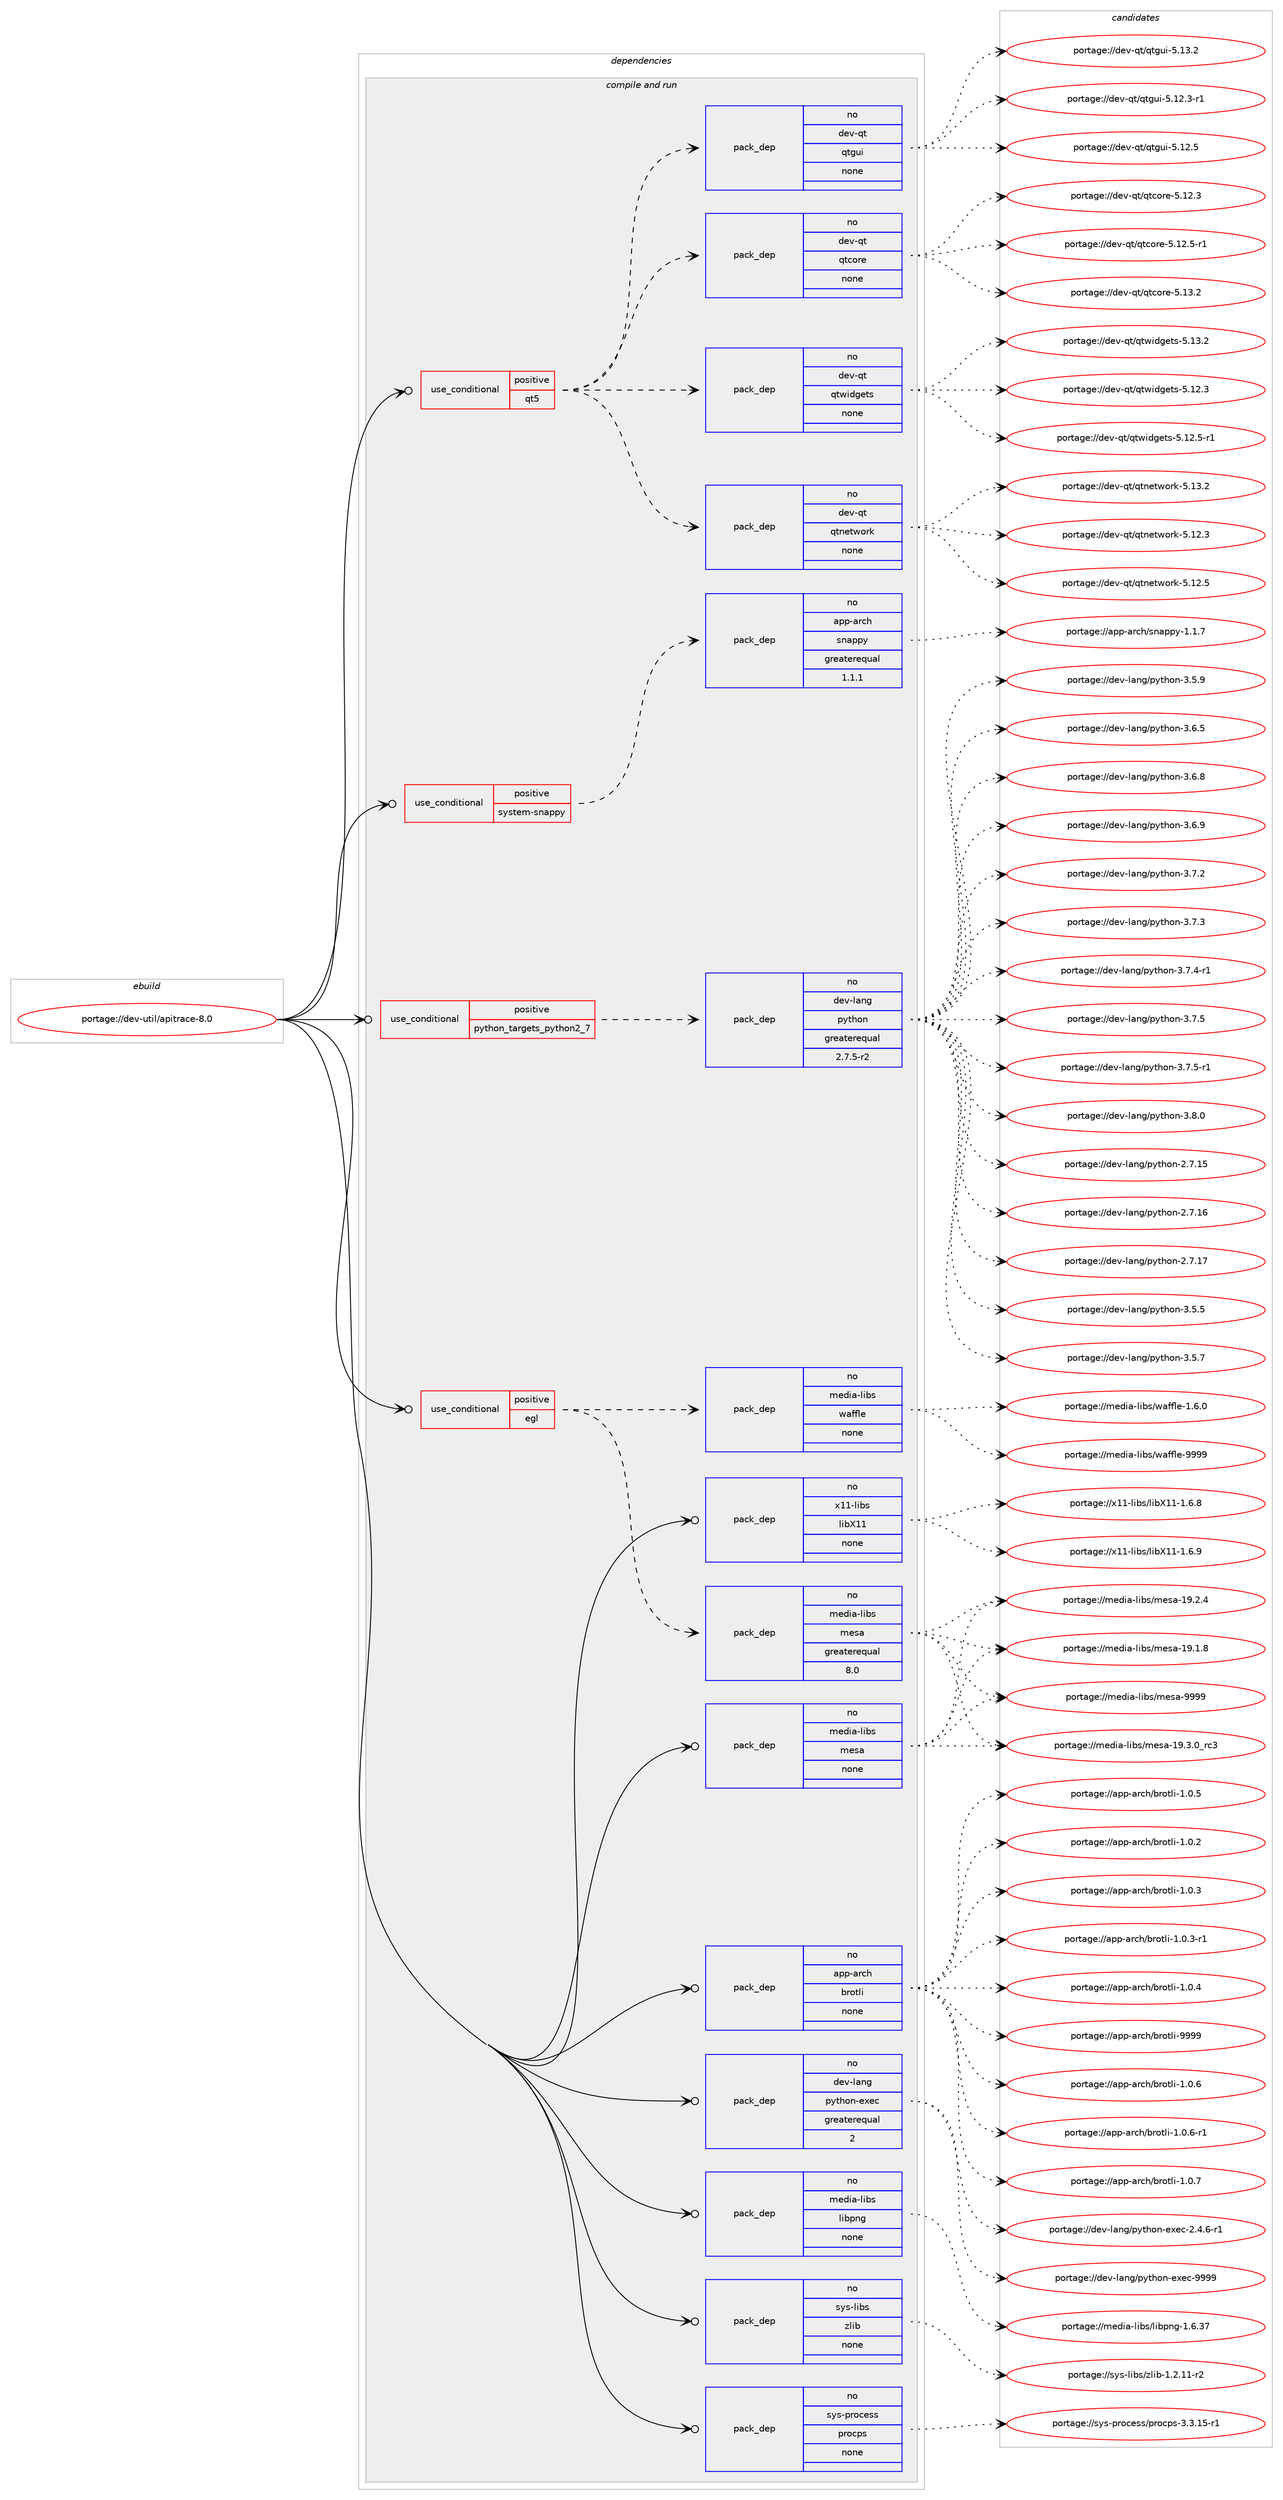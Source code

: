 digraph prolog {

# *************
# Graph options
# *************

newrank=true;
concentrate=true;
compound=true;
graph [rankdir=LR,fontname=Helvetica,fontsize=10,ranksep=1.5];#, ranksep=2.5, nodesep=0.2];
edge  [arrowhead=vee];
node  [fontname=Helvetica,fontsize=10];

# **********
# The ebuild
# **********

subgraph cluster_leftcol {
color=gray;
rank=same;
label=<<i>ebuild</i>>;
id [label="portage://dev-util/apitrace-8.0", color=red, width=4, href="../dev-util/apitrace-8.0.svg"];
}

# ****************
# The dependencies
# ****************

subgraph cluster_midcol {
color=gray;
label=<<i>dependencies</i>>;
subgraph cluster_compile {
fillcolor="#eeeeee";
style=filled;
label=<<i>compile</i>>;
}
subgraph cluster_compileandrun {
fillcolor="#eeeeee";
style=filled;
label=<<i>compile and run</i>>;
subgraph cond70289 {
dependency258684 [label=<<TABLE BORDER="0" CELLBORDER="1" CELLSPACING="0" CELLPADDING="4"><TR><TD ROWSPAN="3" CELLPADDING="10">use_conditional</TD></TR><TR><TD>positive</TD></TR><TR><TD>egl</TD></TR></TABLE>>, shape=none, color=red];
subgraph pack184785 {
dependency258685 [label=<<TABLE BORDER="0" CELLBORDER="1" CELLSPACING="0" CELLPADDING="4" WIDTH="220"><TR><TD ROWSPAN="6" CELLPADDING="30">pack_dep</TD></TR><TR><TD WIDTH="110">no</TD></TR><TR><TD>media-libs</TD></TR><TR><TD>mesa</TD></TR><TR><TD>greaterequal</TD></TR><TR><TD>8.0</TD></TR></TABLE>>, shape=none, color=blue];
}
dependency258684:e -> dependency258685:w [weight=20,style="dashed",arrowhead="vee"];
subgraph pack184786 {
dependency258686 [label=<<TABLE BORDER="0" CELLBORDER="1" CELLSPACING="0" CELLPADDING="4" WIDTH="220"><TR><TD ROWSPAN="6" CELLPADDING="30">pack_dep</TD></TR><TR><TD WIDTH="110">no</TD></TR><TR><TD>media-libs</TD></TR><TR><TD>waffle</TD></TR><TR><TD>none</TD></TR><TR><TD></TD></TR></TABLE>>, shape=none, color=blue];
}
dependency258684:e -> dependency258686:w [weight=20,style="dashed",arrowhead="vee"];
}
id:e -> dependency258684:w [weight=20,style="solid",arrowhead="odotvee"];
subgraph cond70290 {
dependency258687 [label=<<TABLE BORDER="0" CELLBORDER="1" CELLSPACING="0" CELLPADDING="4"><TR><TD ROWSPAN="3" CELLPADDING="10">use_conditional</TD></TR><TR><TD>positive</TD></TR><TR><TD>python_targets_python2_7</TD></TR></TABLE>>, shape=none, color=red];
subgraph pack184787 {
dependency258688 [label=<<TABLE BORDER="0" CELLBORDER="1" CELLSPACING="0" CELLPADDING="4" WIDTH="220"><TR><TD ROWSPAN="6" CELLPADDING="30">pack_dep</TD></TR><TR><TD WIDTH="110">no</TD></TR><TR><TD>dev-lang</TD></TR><TR><TD>python</TD></TR><TR><TD>greaterequal</TD></TR><TR><TD>2.7.5-r2</TD></TR></TABLE>>, shape=none, color=blue];
}
dependency258687:e -> dependency258688:w [weight=20,style="dashed",arrowhead="vee"];
}
id:e -> dependency258687:w [weight=20,style="solid",arrowhead="odotvee"];
subgraph cond70291 {
dependency258689 [label=<<TABLE BORDER="0" CELLBORDER="1" CELLSPACING="0" CELLPADDING="4"><TR><TD ROWSPAN="3" CELLPADDING="10">use_conditional</TD></TR><TR><TD>positive</TD></TR><TR><TD>qt5</TD></TR></TABLE>>, shape=none, color=red];
subgraph pack184788 {
dependency258690 [label=<<TABLE BORDER="0" CELLBORDER="1" CELLSPACING="0" CELLPADDING="4" WIDTH="220"><TR><TD ROWSPAN="6" CELLPADDING="30">pack_dep</TD></TR><TR><TD WIDTH="110">no</TD></TR><TR><TD>dev-qt</TD></TR><TR><TD>qtcore</TD></TR><TR><TD>none</TD></TR><TR><TD></TD></TR></TABLE>>, shape=none, color=blue];
}
dependency258689:e -> dependency258690:w [weight=20,style="dashed",arrowhead="vee"];
subgraph pack184789 {
dependency258691 [label=<<TABLE BORDER="0" CELLBORDER="1" CELLSPACING="0" CELLPADDING="4" WIDTH="220"><TR><TD ROWSPAN="6" CELLPADDING="30">pack_dep</TD></TR><TR><TD WIDTH="110">no</TD></TR><TR><TD>dev-qt</TD></TR><TR><TD>qtgui</TD></TR><TR><TD>none</TD></TR><TR><TD></TD></TR></TABLE>>, shape=none, color=blue];
}
dependency258689:e -> dependency258691:w [weight=20,style="dashed",arrowhead="vee"];
subgraph pack184790 {
dependency258692 [label=<<TABLE BORDER="0" CELLBORDER="1" CELLSPACING="0" CELLPADDING="4" WIDTH="220"><TR><TD ROWSPAN="6" CELLPADDING="30">pack_dep</TD></TR><TR><TD WIDTH="110">no</TD></TR><TR><TD>dev-qt</TD></TR><TR><TD>qtnetwork</TD></TR><TR><TD>none</TD></TR><TR><TD></TD></TR></TABLE>>, shape=none, color=blue];
}
dependency258689:e -> dependency258692:w [weight=20,style="dashed",arrowhead="vee"];
subgraph pack184791 {
dependency258693 [label=<<TABLE BORDER="0" CELLBORDER="1" CELLSPACING="0" CELLPADDING="4" WIDTH="220"><TR><TD ROWSPAN="6" CELLPADDING="30">pack_dep</TD></TR><TR><TD WIDTH="110">no</TD></TR><TR><TD>dev-qt</TD></TR><TR><TD>qtwidgets</TD></TR><TR><TD>none</TD></TR><TR><TD></TD></TR></TABLE>>, shape=none, color=blue];
}
dependency258689:e -> dependency258693:w [weight=20,style="dashed",arrowhead="vee"];
}
id:e -> dependency258689:w [weight=20,style="solid",arrowhead="odotvee"];
subgraph cond70292 {
dependency258694 [label=<<TABLE BORDER="0" CELLBORDER="1" CELLSPACING="0" CELLPADDING="4"><TR><TD ROWSPAN="3" CELLPADDING="10">use_conditional</TD></TR><TR><TD>positive</TD></TR><TR><TD>system-snappy</TD></TR></TABLE>>, shape=none, color=red];
subgraph pack184792 {
dependency258695 [label=<<TABLE BORDER="0" CELLBORDER="1" CELLSPACING="0" CELLPADDING="4" WIDTH="220"><TR><TD ROWSPAN="6" CELLPADDING="30">pack_dep</TD></TR><TR><TD WIDTH="110">no</TD></TR><TR><TD>app-arch</TD></TR><TR><TD>snappy</TD></TR><TR><TD>greaterequal</TD></TR><TR><TD>1.1.1</TD></TR></TABLE>>, shape=none, color=blue];
}
dependency258694:e -> dependency258695:w [weight=20,style="dashed",arrowhead="vee"];
}
id:e -> dependency258694:w [weight=20,style="solid",arrowhead="odotvee"];
subgraph pack184793 {
dependency258696 [label=<<TABLE BORDER="0" CELLBORDER="1" CELLSPACING="0" CELLPADDING="4" WIDTH="220"><TR><TD ROWSPAN="6" CELLPADDING="30">pack_dep</TD></TR><TR><TD WIDTH="110">no</TD></TR><TR><TD>app-arch</TD></TR><TR><TD>brotli</TD></TR><TR><TD>none</TD></TR><TR><TD></TD></TR></TABLE>>, shape=none, color=blue];
}
id:e -> dependency258696:w [weight=20,style="solid",arrowhead="odotvee"];
subgraph pack184794 {
dependency258697 [label=<<TABLE BORDER="0" CELLBORDER="1" CELLSPACING="0" CELLPADDING="4" WIDTH="220"><TR><TD ROWSPAN="6" CELLPADDING="30">pack_dep</TD></TR><TR><TD WIDTH="110">no</TD></TR><TR><TD>dev-lang</TD></TR><TR><TD>python-exec</TD></TR><TR><TD>greaterequal</TD></TR><TR><TD>2</TD></TR></TABLE>>, shape=none, color=blue];
}
id:e -> dependency258697:w [weight=20,style="solid",arrowhead="odotvee"];
subgraph pack184795 {
dependency258698 [label=<<TABLE BORDER="0" CELLBORDER="1" CELLSPACING="0" CELLPADDING="4" WIDTH="220"><TR><TD ROWSPAN="6" CELLPADDING="30">pack_dep</TD></TR><TR><TD WIDTH="110">no</TD></TR><TR><TD>media-libs</TD></TR><TR><TD>libpng</TD></TR><TR><TD>none</TD></TR><TR><TD></TD></TR></TABLE>>, shape=none, color=blue];
}
id:e -> dependency258698:w [weight=20,style="solid",arrowhead="odotvee"];
subgraph pack184796 {
dependency258699 [label=<<TABLE BORDER="0" CELLBORDER="1" CELLSPACING="0" CELLPADDING="4" WIDTH="220"><TR><TD ROWSPAN="6" CELLPADDING="30">pack_dep</TD></TR><TR><TD WIDTH="110">no</TD></TR><TR><TD>media-libs</TD></TR><TR><TD>mesa</TD></TR><TR><TD>none</TD></TR><TR><TD></TD></TR></TABLE>>, shape=none, color=blue];
}
id:e -> dependency258699:w [weight=20,style="solid",arrowhead="odotvee"];
subgraph pack184797 {
dependency258700 [label=<<TABLE BORDER="0" CELLBORDER="1" CELLSPACING="0" CELLPADDING="4" WIDTH="220"><TR><TD ROWSPAN="6" CELLPADDING="30">pack_dep</TD></TR><TR><TD WIDTH="110">no</TD></TR><TR><TD>sys-libs</TD></TR><TR><TD>zlib</TD></TR><TR><TD>none</TD></TR><TR><TD></TD></TR></TABLE>>, shape=none, color=blue];
}
id:e -> dependency258700:w [weight=20,style="solid",arrowhead="odotvee"];
subgraph pack184798 {
dependency258701 [label=<<TABLE BORDER="0" CELLBORDER="1" CELLSPACING="0" CELLPADDING="4" WIDTH="220"><TR><TD ROWSPAN="6" CELLPADDING="30">pack_dep</TD></TR><TR><TD WIDTH="110">no</TD></TR><TR><TD>sys-process</TD></TR><TR><TD>procps</TD></TR><TR><TD>none</TD></TR><TR><TD></TD></TR></TABLE>>, shape=none, color=blue];
}
id:e -> dependency258701:w [weight=20,style="solid",arrowhead="odotvee"];
subgraph pack184799 {
dependency258702 [label=<<TABLE BORDER="0" CELLBORDER="1" CELLSPACING="0" CELLPADDING="4" WIDTH="220"><TR><TD ROWSPAN="6" CELLPADDING="30">pack_dep</TD></TR><TR><TD WIDTH="110">no</TD></TR><TR><TD>x11-libs</TD></TR><TR><TD>libX11</TD></TR><TR><TD>none</TD></TR><TR><TD></TD></TR></TABLE>>, shape=none, color=blue];
}
id:e -> dependency258702:w [weight=20,style="solid",arrowhead="odotvee"];
}
subgraph cluster_run {
fillcolor="#eeeeee";
style=filled;
label=<<i>run</i>>;
}
}

# **************
# The candidates
# **************

subgraph cluster_choices {
rank=same;
color=gray;
label=<<i>candidates</i>>;

subgraph choice184785 {
color=black;
nodesep=1;
choiceportage109101100105974510810598115471091011159745495746494656 [label="portage://media-libs/mesa-19.1.8", color=red, width=4,href="../media-libs/mesa-19.1.8.svg"];
choiceportage109101100105974510810598115471091011159745495746504652 [label="portage://media-libs/mesa-19.2.4", color=red, width=4,href="../media-libs/mesa-19.2.4.svg"];
choiceportage109101100105974510810598115471091011159745495746514648951149951 [label="portage://media-libs/mesa-19.3.0_rc3", color=red, width=4,href="../media-libs/mesa-19.3.0_rc3.svg"];
choiceportage10910110010597451081059811547109101115974557575757 [label="portage://media-libs/mesa-9999", color=red, width=4,href="../media-libs/mesa-9999.svg"];
dependency258685:e -> choiceportage109101100105974510810598115471091011159745495746494656:w [style=dotted,weight="100"];
dependency258685:e -> choiceportage109101100105974510810598115471091011159745495746504652:w [style=dotted,weight="100"];
dependency258685:e -> choiceportage109101100105974510810598115471091011159745495746514648951149951:w [style=dotted,weight="100"];
dependency258685:e -> choiceportage10910110010597451081059811547109101115974557575757:w [style=dotted,weight="100"];
}
subgraph choice184786 {
color=black;
nodesep=1;
choiceportage1091011001059745108105981154711997102102108101454946544648 [label="portage://media-libs/waffle-1.6.0", color=red, width=4,href="../media-libs/waffle-1.6.0.svg"];
choiceportage10910110010597451081059811547119971021021081014557575757 [label="portage://media-libs/waffle-9999", color=red, width=4,href="../media-libs/waffle-9999.svg"];
dependency258686:e -> choiceportage1091011001059745108105981154711997102102108101454946544648:w [style=dotted,weight="100"];
dependency258686:e -> choiceportage10910110010597451081059811547119971021021081014557575757:w [style=dotted,weight="100"];
}
subgraph choice184787 {
color=black;
nodesep=1;
choiceportage10010111845108971101034711212111610411111045504655464953 [label="portage://dev-lang/python-2.7.15", color=red, width=4,href="../dev-lang/python-2.7.15.svg"];
choiceportage10010111845108971101034711212111610411111045504655464954 [label="portage://dev-lang/python-2.7.16", color=red, width=4,href="../dev-lang/python-2.7.16.svg"];
choiceportage10010111845108971101034711212111610411111045504655464955 [label="portage://dev-lang/python-2.7.17", color=red, width=4,href="../dev-lang/python-2.7.17.svg"];
choiceportage100101118451089711010347112121116104111110455146534653 [label="portage://dev-lang/python-3.5.5", color=red, width=4,href="../dev-lang/python-3.5.5.svg"];
choiceportage100101118451089711010347112121116104111110455146534655 [label="portage://dev-lang/python-3.5.7", color=red, width=4,href="../dev-lang/python-3.5.7.svg"];
choiceportage100101118451089711010347112121116104111110455146534657 [label="portage://dev-lang/python-3.5.9", color=red, width=4,href="../dev-lang/python-3.5.9.svg"];
choiceportage100101118451089711010347112121116104111110455146544653 [label="portage://dev-lang/python-3.6.5", color=red, width=4,href="../dev-lang/python-3.6.5.svg"];
choiceportage100101118451089711010347112121116104111110455146544656 [label="portage://dev-lang/python-3.6.8", color=red, width=4,href="../dev-lang/python-3.6.8.svg"];
choiceportage100101118451089711010347112121116104111110455146544657 [label="portage://dev-lang/python-3.6.9", color=red, width=4,href="../dev-lang/python-3.6.9.svg"];
choiceportage100101118451089711010347112121116104111110455146554650 [label="portage://dev-lang/python-3.7.2", color=red, width=4,href="../dev-lang/python-3.7.2.svg"];
choiceportage100101118451089711010347112121116104111110455146554651 [label="portage://dev-lang/python-3.7.3", color=red, width=4,href="../dev-lang/python-3.7.3.svg"];
choiceportage1001011184510897110103471121211161041111104551465546524511449 [label="portage://dev-lang/python-3.7.4-r1", color=red, width=4,href="../dev-lang/python-3.7.4-r1.svg"];
choiceportage100101118451089711010347112121116104111110455146554653 [label="portage://dev-lang/python-3.7.5", color=red, width=4,href="../dev-lang/python-3.7.5.svg"];
choiceportage1001011184510897110103471121211161041111104551465546534511449 [label="portage://dev-lang/python-3.7.5-r1", color=red, width=4,href="../dev-lang/python-3.7.5-r1.svg"];
choiceportage100101118451089711010347112121116104111110455146564648 [label="portage://dev-lang/python-3.8.0", color=red, width=4,href="../dev-lang/python-3.8.0.svg"];
dependency258688:e -> choiceportage10010111845108971101034711212111610411111045504655464953:w [style=dotted,weight="100"];
dependency258688:e -> choiceportage10010111845108971101034711212111610411111045504655464954:w [style=dotted,weight="100"];
dependency258688:e -> choiceportage10010111845108971101034711212111610411111045504655464955:w [style=dotted,weight="100"];
dependency258688:e -> choiceportage100101118451089711010347112121116104111110455146534653:w [style=dotted,weight="100"];
dependency258688:e -> choiceportage100101118451089711010347112121116104111110455146534655:w [style=dotted,weight="100"];
dependency258688:e -> choiceportage100101118451089711010347112121116104111110455146534657:w [style=dotted,weight="100"];
dependency258688:e -> choiceportage100101118451089711010347112121116104111110455146544653:w [style=dotted,weight="100"];
dependency258688:e -> choiceportage100101118451089711010347112121116104111110455146544656:w [style=dotted,weight="100"];
dependency258688:e -> choiceportage100101118451089711010347112121116104111110455146544657:w [style=dotted,weight="100"];
dependency258688:e -> choiceportage100101118451089711010347112121116104111110455146554650:w [style=dotted,weight="100"];
dependency258688:e -> choiceportage100101118451089711010347112121116104111110455146554651:w [style=dotted,weight="100"];
dependency258688:e -> choiceportage1001011184510897110103471121211161041111104551465546524511449:w [style=dotted,weight="100"];
dependency258688:e -> choiceportage100101118451089711010347112121116104111110455146554653:w [style=dotted,weight="100"];
dependency258688:e -> choiceportage1001011184510897110103471121211161041111104551465546534511449:w [style=dotted,weight="100"];
dependency258688:e -> choiceportage100101118451089711010347112121116104111110455146564648:w [style=dotted,weight="100"];
}
subgraph choice184788 {
color=black;
nodesep=1;
choiceportage10010111845113116471131169911111410145534649504651 [label="portage://dev-qt/qtcore-5.12.3", color=red, width=4,href="../dev-qt/qtcore-5.12.3.svg"];
choiceportage100101118451131164711311699111114101455346495046534511449 [label="portage://dev-qt/qtcore-5.12.5-r1", color=red, width=4,href="../dev-qt/qtcore-5.12.5-r1.svg"];
choiceportage10010111845113116471131169911111410145534649514650 [label="portage://dev-qt/qtcore-5.13.2", color=red, width=4,href="../dev-qt/qtcore-5.13.2.svg"];
dependency258690:e -> choiceportage10010111845113116471131169911111410145534649504651:w [style=dotted,weight="100"];
dependency258690:e -> choiceportage100101118451131164711311699111114101455346495046534511449:w [style=dotted,weight="100"];
dependency258690:e -> choiceportage10010111845113116471131169911111410145534649514650:w [style=dotted,weight="100"];
}
subgraph choice184789 {
color=black;
nodesep=1;
choiceportage1001011184511311647113116103117105455346495046514511449 [label="portage://dev-qt/qtgui-5.12.3-r1", color=red, width=4,href="../dev-qt/qtgui-5.12.3-r1.svg"];
choiceportage100101118451131164711311610311710545534649504653 [label="portage://dev-qt/qtgui-5.12.5", color=red, width=4,href="../dev-qt/qtgui-5.12.5.svg"];
choiceportage100101118451131164711311610311710545534649514650 [label="portage://dev-qt/qtgui-5.13.2", color=red, width=4,href="../dev-qt/qtgui-5.13.2.svg"];
dependency258691:e -> choiceportage1001011184511311647113116103117105455346495046514511449:w [style=dotted,weight="100"];
dependency258691:e -> choiceportage100101118451131164711311610311710545534649504653:w [style=dotted,weight="100"];
dependency258691:e -> choiceportage100101118451131164711311610311710545534649514650:w [style=dotted,weight="100"];
}
subgraph choice184790 {
color=black;
nodesep=1;
choiceportage100101118451131164711311611010111611911111410745534649504651 [label="portage://dev-qt/qtnetwork-5.12.3", color=red, width=4,href="../dev-qt/qtnetwork-5.12.3.svg"];
choiceportage100101118451131164711311611010111611911111410745534649504653 [label="portage://dev-qt/qtnetwork-5.12.5", color=red, width=4,href="../dev-qt/qtnetwork-5.12.5.svg"];
choiceportage100101118451131164711311611010111611911111410745534649514650 [label="portage://dev-qt/qtnetwork-5.13.2", color=red, width=4,href="../dev-qt/qtnetwork-5.13.2.svg"];
dependency258692:e -> choiceportage100101118451131164711311611010111611911111410745534649504651:w [style=dotted,weight="100"];
dependency258692:e -> choiceportage100101118451131164711311611010111611911111410745534649504653:w [style=dotted,weight="100"];
dependency258692:e -> choiceportage100101118451131164711311611010111611911111410745534649514650:w [style=dotted,weight="100"];
}
subgraph choice184791 {
color=black;
nodesep=1;
choiceportage100101118451131164711311611910510010310111611545534649504651 [label="portage://dev-qt/qtwidgets-5.12.3", color=red, width=4,href="../dev-qt/qtwidgets-5.12.3.svg"];
choiceportage1001011184511311647113116119105100103101116115455346495046534511449 [label="portage://dev-qt/qtwidgets-5.12.5-r1", color=red, width=4,href="../dev-qt/qtwidgets-5.12.5-r1.svg"];
choiceportage100101118451131164711311611910510010310111611545534649514650 [label="portage://dev-qt/qtwidgets-5.13.2", color=red, width=4,href="../dev-qt/qtwidgets-5.13.2.svg"];
dependency258693:e -> choiceportage100101118451131164711311611910510010310111611545534649504651:w [style=dotted,weight="100"];
dependency258693:e -> choiceportage1001011184511311647113116119105100103101116115455346495046534511449:w [style=dotted,weight="100"];
dependency258693:e -> choiceportage100101118451131164711311611910510010310111611545534649514650:w [style=dotted,weight="100"];
}
subgraph choice184792 {
color=black;
nodesep=1;
choiceportage971121124597114991044711511097112112121454946494655 [label="portage://app-arch/snappy-1.1.7", color=red, width=4,href="../app-arch/snappy-1.1.7.svg"];
dependency258695:e -> choiceportage971121124597114991044711511097112112121454946494655:w [style=dotted,weight="100"];
}
subgraph choice184793 {
color=black;
nodesep=1;
choiceportage971121124597114991044798114111116108105454946484650 [label="portage://app-arch/brotli-1.0.2", color=red, width=4,href="../app-arch/brotli-1.0.2.svg"];
choiceportage971121124597114991044798114111116108105454946484651 [label="portage://app-arch/brotli-1.0.3", color=red, width=4,href="../app-arch/brotli-1.0.3.svg"];
choiceportage9711211245971149910447981141111161081054549464846514511449 [label="portage://app-arch/brotli-1.0.3-r1", color=red, width=4,href="../app-arch/brotli-1.0.3-r1.svg"];
choiceportage971121124597114991044798114111116108105454946484652 [label="portage://app-arch/brotli-1.0.4", color=red, width=4,href="../app-arch/brotli-1.0.4.svg"];
choiceportage971121124597114991044798114111116108105454946484653 [label="portage://app-arch/brotli-1.0.5", color=red, width=4,href="../app-arch/brotli-1.0.5.svg"];
choiceportage971121124597114991044798114111116108105454946484654 [label="portage://app-arch/brotli-1.0.6", color=red, width=4,href="../app-arch/brotli-1.0.6.svg"];
choiceportage9711211245971149910447981141111161081054549464846544511449 [label="portage://app-arch/brotli-1.0.6-r1", color=red, width=4,href="../app-arch/brotli-1.0.6-r1.svg"];
choiceportage971121124597114991044798114111116108105454946484655 [label="portage://app-arch/brotli-1.0.7", color=red, width=4,href="../app-arch/brotli-1.0.7.svg"];
choiceportage9711211245971149910447981141111161081054557575757 [label="portage://app-arch/brotli-9999", color=red, width=4,href="../app-arch/brotli-9999.svg"];
dependency258696:e -> choiceportage971121124597114991044798114111116108105454946484650:w [style=dotted,weight="100"];
dependency258696:e -> choiceportage971121124597114991044798114111116108105454946484651:w [style=dotted,weight="100"];
dependency258696:e -> choiceportage9711211245971149910447981141111161081054549464846514511449:w [style=dotted,weight="100"];
dependency258696:e -> choiceportage971121124597114991044798114111116108105454946484652:w [style=dotted,weight="100"];
dependency258696:e -> choiceportage971121124597114991044798114111116108105454946484653:w [style=dotted,weight="100"];
dependency258696:e -> choiceportage971121124597114991044798114111116108105454946484654:w [style=dotted,weight="100"];
dependency258696:e -> choiceportage9711211245971149910447981141111161081054549464846544511449:w [style=dotted,weight="100"];
dependency258696:e -> choiceportage971121124597114991044798114111116108105454946484655:w [style=dotted,weight="100"];
dependency258696:e -> choiceportage9711211245971149910447981141111161081054557575757:w [style=dotted,weight="100"];
}
subgraph choice184794 {
color=black;
nodesep=1;
choiceportage10010111845108971101034711212111610411111045101120101994550465246544511449 [label="portage://dev-lang/python-exec-2.4.6-r1", color=red, width=4,href="../dev-lang/python-exec-2.4.6-r1.svg"];
choiceportage10010111845108971101034711212111610411111045101120101994557575757 [label="portage://dev-lang/python-exec-9999", color=red, width=4,href="../dev-lang/python-exec-9999.svg"];
dependency258697:e -> choiceportage10010111845108971101034711212111610411111045101120101994550465246544511449:w [style=dotted,weight="100"];
dependency258697:e -> choiceportage10010111845108971101034711212111610411111045101120101994557575757:w [style=dotted,weight="100"];
}
subgraph choice184795 {
color=black;
nodesep=1;
choiceportage109101100105974510810598115471081059811211010345494654465155 [label="portage://media-libs/libpng-1.6.37", color=red, width=4,href="../media-libs/libpng-1.6.37.svg"];
dependency258698:e -> choiceportage109101100105974510810598115471081059811211010345494654465155:w [style=dotted,weight="100"];
}
subgraph choice184796 {
color=black;
nodesep=1;
choiceportage109101100105974510810598115471091011159745495746494656 [label="portage://media-libs/mesa-19.1.8", color=red, width=4,href="../media-libs/mesa-19.1.8.svg"];
choiceportage109101100105974510810598115471091011159745495746504652 [label="portage://media-libs/mesa-19.2.4", color=red, width=4,href="../media-libs/mesa-19.2.4.svg"];
choiceportage109101100105974510810598115471091011159745495746514648951149951 [label="portage://media-libs/mesa-19.3.0_rc3", color=red, width=4,href="../media-libs/mesa-19.3.0_rc3.svg"];
choiceportage10910110010597451081059811547109101115974557575757 [label="portage://media-libs/mesa-9999", color=red, width=4,href="../media-libs/mesa-9999.svg"];
dependency258699:e -> choiceportage109101100105974510810598115471091011159745495746494656:w [style=dotted,weight="100"];
dependency258699:e -> choiceportage109101100105974510810598115471091011159745495746504652:w [style=dotted,weight="100"];
dependency258699:e -> choiceportage109101100105974510810598115471091011159745495746514648951149951:w [style=dotted,weight="100"];
dependency258699:e -> choiceportage10910110010597451081059811547109101115974557575757:w [style=dotted,weight="100"];
}
subgraph choice184797 {
color=black;
nodesep=1;
choiceportage11512111545108105981154712210810598454946504649494511450 [label="portage://sys-libs/zlib-1.2.11-r2", color=red, width=4,href="../sys-libs/zlib-1.2.11-r2.svg"];
dependency258700:e -> choiceportage11512111545108105981154712210810598454946504649494511450:w [style=dotted,weight="100"];
}
subgraph choice184798 {
color=black;
nodesep=1;
choiceportage11512111545112114111991011151154711211411199112115455146514649534511449 [label="portage://sys-process/procps-3.3.15-r1", color=red, width=4,href="../sys-process/procps-3.3.15-r1.svg"];
dependency258701:e -> choiceportage11512111545112114111991011151154711211411199112115455146514649534511449:w [style=dotted,weight="100"];
}
subgraph choice184799 {
color=black;
nodesep=1;
choiceportage120494945108105981154710810598884949454946544656 [label="portage://x11-libs/libX11-1.6.8", color=red, width=4,href="../x11-libs/libX11-1.6.8.svg"];
choiceportage120494945108105981154710810598884949454946544657 [label="portage://x11-libs/libX11-1.6.9", color=red, width=4,href="../x11-libs/libX11-1.6.9.svg"];
dependency258702:e -> choiceportage120494945108105981154710810598884949454946544656:w [style=dotted,weight="100"];
dependency258702:e -> choiceportage120494945108105981154710810598884949454946544657:w [style=dotted,weight="100"];
}
}

}
